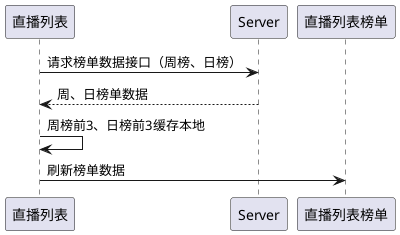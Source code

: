 @startuml
'Alice -> Bob: Authentication Request
'Bob --> Alice: Authentication Response
'
'Alice -> Bob: Another authentication Request
'Alice <-- Bob: another authentication Response

直播列表->Server:请求榜单数据接口（周榜、日榜）
Server-->直播列表:周、日榜单数据
直播列表->直播列表:周榜前3、日榜前3缓存本地
直播列表->直播列表榜单:刷新榜单数据

@enduml
